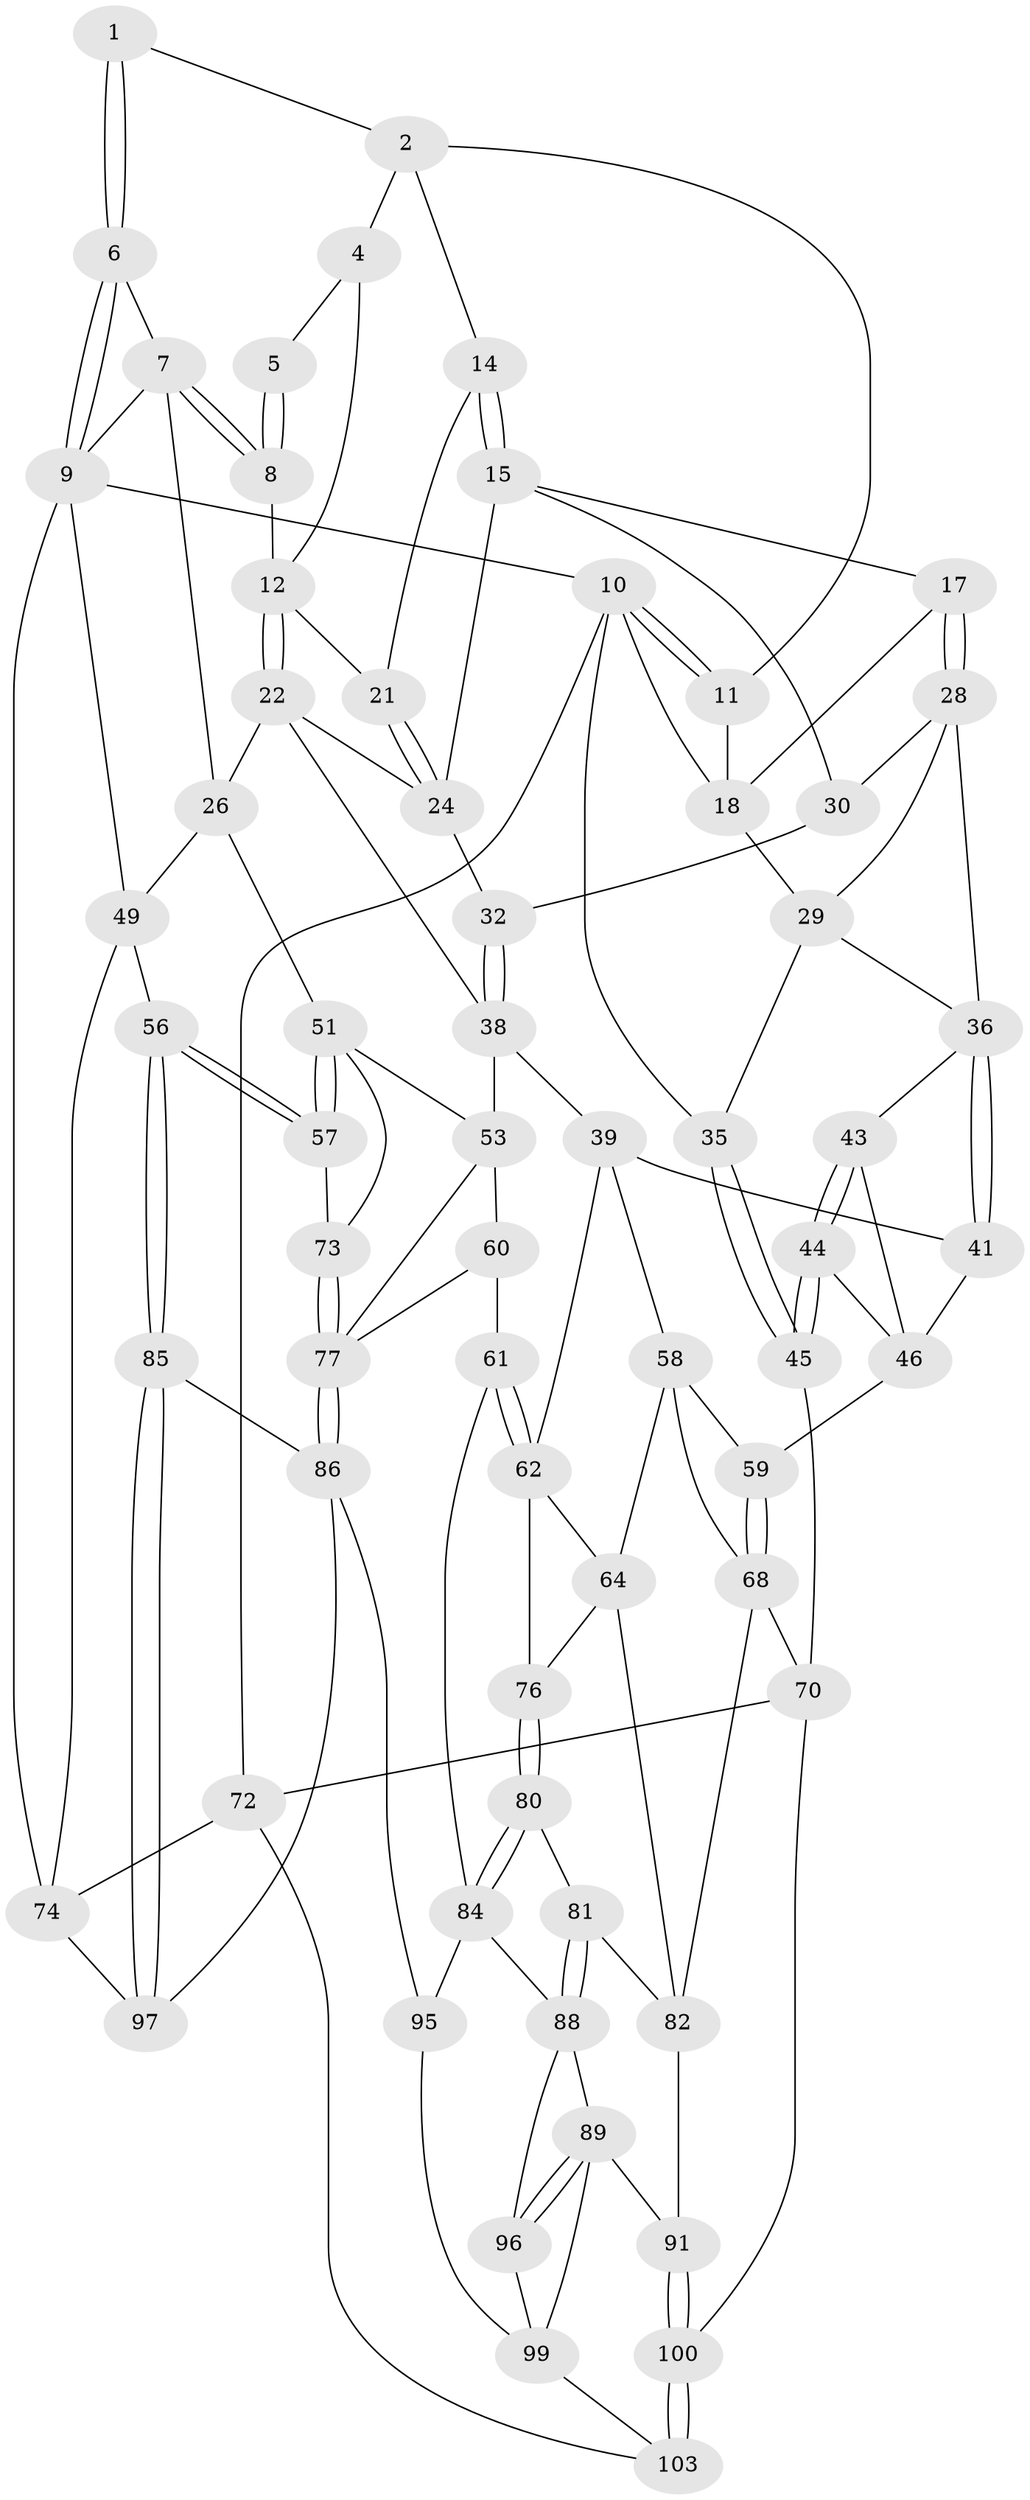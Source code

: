 // Generated by graph-tools (version 1.1) at 2025/24/03/03/25 07:24:39]
// undirected, 65 vertices, 142 edges
graph export_dot {
graph [start="1"]
  node [color=gray90,style=filled];
  1 [pos="+0.7648958270918961+0"];
  2 [pos="+0.33879502274593815+0",super="+3"];
  4 [pos="+0.5650315606809867+0.05981216893285133"];
  5 [pos="+0.6501967701808532+0.013079483191298648"];
  6 [pos="+1+0"];
  7 [pos="+0.8487282768088695+0.13033625721629674",super="+25"];
  8 [pos="+0.6719477125637823+0.08332250172435904"];
  9 [pos="+1+0",super="+33"];
  10 [pos="+0+0",super="+19"];
  11 [pos="+0.2737242124904031+0"];
  12 [pos="+0.6378029652218524+0.13062825718154378",super="+13"];
  14 [pos="+0.48560504275281535+0.08504397497454137"];
  15 [pos="+0.42285764299870654+0.17217983519907692",super="+16"];
  17 [pos="+0.2918558381104756+0.12451321585745662"];
  18 [pos="+0.27174865129274367+0",super="+20"];
  21 [pos="+0.5396224791967197+0.1564826128503632"];
  22 [pos="+0.7214794822059782+0.344749782496543",super="+23"];
  24 [pos="+0.5691021814976325+0.3046049163445276",super="+27"];
  26 [pos="+0.7793647808052607+0.32062613121518413",super="+50"];
  28 [pos="+0.1885568038058604+0.25174053820077313",super="+31"];
  29 [pos="+0.14699884883960443+0.24271132490427288",super="+34"];
  30 [pos="+0.3632820758299602+0.2942008029020953"];
  32 [pos="+0.37864544270912825+0.3068081957093864"];
  35 [pos="+0+0.350851218511447"];
  36 [pos="+0.2327557533832702+0.3913400377984303",super="+37"];
  38 [pos="+0.38974474531197495+0.4576506360163906",super="+42"];
  39 [pos="+0.3639006603903838+0.4826295568422567",super="+40"];
  41 [pos="+0.2498417532065303+0.46817699603667834"];
  43 [pos="+0.08102823914492442+0.4380494847210062"];
  44 [pos="+0.03261508182637088+0.46561473392994446",super="+48"];
  45 [pos="+0+0.47962321423652016",super="+67"];
  46 [pos="+0.1440578925529465+0.47356495148630623",super="+47"];
  49 [pos="+1+0.43263009995884194",super="+55"];
  51 [pos="+0.9491614586162274+0.4380327574900741",super="+52"];
  53 [pos="+0.8000684557391257+0.5975409882160081",super="+54"];
  56 [pos="+1+0.6698861864026383"];
  57 [pos="+0.9958487716022876+0.661163174129635"];
  58 [pos="+0.24608975698601046+0.5728606899096195",super="+66"];
  59 [pos="+0.11637764634639942+0.6041763479747074"];
  60 [pos="+0.6572372592709153+0.5104144646363423",super="+79"];
  61 [pos="+0.5935348234687554+0.5993934876812239",super="+83"];
  62 [pos="+0.5678027112357267+0.6066613918379207",super="+63"];
  64 [pos="+0.4116822040146897+0.6174360179630701",super="+65"];
  68 [pos="+0.04675491672277992+0.7311796366656707",super="+69"];
  70 [pos="+0+0.8186714506767533",super="+71"];
  72 [pos="+0+1"];
  73 [pos="+0.9686546520085396+0.6600246431729953"];
  74 [pos="+1+1",super="+75"];
  76 [pos="+0.49385298491513374+0.6402616105670812"];
  77 [pos="+0.8379773213401587+0.7733389501771134",super="+78"];
  80 [pos="+0.4437546725243577+0.7680672709799669"];
  81 [pos="+0.3932610512321516+0.773002619815229"];
  82 [pos="+0.30519717471081315+0.7083993725684035",super="+87"];
  84 [pos="+0.5869552246203381+0.87276593646728",super="+92"];
  85 [pos="+0.9248503501526997+0.8394223513547119"];
  86 [pos="+0.8515999697332357+0.8085970693496664",super="+94"];
  88 [pos="+0.3732083269051919+0.8338358626697205",super="+93"];
  89 [pos="+0.3623224233293271+0.8385677092355983",super="+90"];
  91 [pos="+0.17983041080694478+0.8341227455456413"];
  95 [pos="+0.6178731680725842+1"];
  96 [pos="+0.2950671092802077+0.9123063287401614"];
  97 [pos="+0.9283090288467714+0.8422714079046979",super="+98"];
  99 [pos="+0.29416162275366176+0.9126194478548582",super="+102"];
  100 [pos="+0.17611949133342594+0.9715196394545929",super="+101"];
  103 [pos="+0.25710573365269845+1",super="+104"];
  1 -- 2;
  1 -- 6;
  1 -- 6;
  2 -- 11;
  2 -- 4;
  2 -- 14;
  4 -- 5;
  4 -- 12;
  5 -- 8;
  5 -- 8;
  6 -- 7;
  6 -- 9;
  6 -- 9;
  7 -- 8;
  7 -- 8;
  7 -- 26;
  7 -- 9;
  8 -- 12;
  9 -- 10;
  9 -- 74;
  9 -- 49;
  10 -- 11;
  10 -- 11;
  10 -- 72;
  10 -- 35;
  10 -- 18;
  11 -- 18;
  12 -- 22;
  12 -- 22;
  12 -- 21;
  14 -- 15;
  14 -- 15;
  14 -- 21;
  15 -- 17;
  15 -- 30;
  15 -- 24;
  17 -- 18;
  17 -- 28;
  17 -- 28;
  18 -- 29;
  21 -- 24;
  21 -- 24;
  22 -- 26;
  22 -- 24;
  22 -- 38;
  24 -- 32;
  26 -- 49;
  26 -- 51;
  28 -- 29;
  28 -- 30;
  28 -- 36;
  29 -- 35;
  29 -- 36;
  30 -- 32;
  32 -- 38;
  32 -- 38;
  35 -- 45;
  35 -- 45;
  36 -- 41;
  36 -- 41;
  36 -- 43;
  38 -- 39;
  38 -- 53;
  39 -- 41;
  39 -- 58;
  39 -- 62;
  41 -- 46;
  43 -- 44;
  43 -- 44;
  43 -- 46;
  44 -- 45 [weight=2];
  44 -- 45;
  44 -- 46;
  45 -- 70;
  46 -- 59;
  49 -- 56;
  49 -- 74;
  51 -- 57;
  51 -- 57;
  51 -- 73;
  51 -- 53;
  53 -- 60;
  53 -- 77;
  56 -- 57;
  56 -- 57;
  56 -- 85;
  56 -- 85;
  57 -- 73;
  58 -- 59;
  58 -- 64;
  58 -- 68;
  59 -- 68;
  59 -- 68;
  60 -- 61 [weight=2];
  60 -- 77;
  61 -- 62;
  61 -- 62;
  61 -- 84;
  62 -- 76;
  62 -- 64;
  64 -- 76;
  64 -- 82;
  68 -- 70;
  68 -- 82;
  70 -- 72;
  70 -- 100;
  72 -- 74;
  72 -- 103;
  73 -- 77;
  73 -- 77;
  74 -- 97 [weight=2];
  76 -- 80;
  76 -- 80;
  77 -- 86;
  77 -- 86;
  80 -- 81;
  80 -- 84;
  80 -- 84;
  81 -- 82;
  81 -- 88;
  81 -- 88;
  82 -- 91;
  84 -- 88;
  84 -- 95;
  85 -- 86;
  85 -- 97;
  85 -- 97;
  86 -- 97;
  86 -- 95;
  88 -- 89;
  88 -- 96;
  89 -- 96;
  89 -- 96;
  89 -- 91;
  89 -- 99;
  91 -- 100;
  91 -- 100;
  95 -- 99;
  96 -- 99;
  99 -- 103;
  100 -- 103 [weight=2];
  100 -- 103;
}
